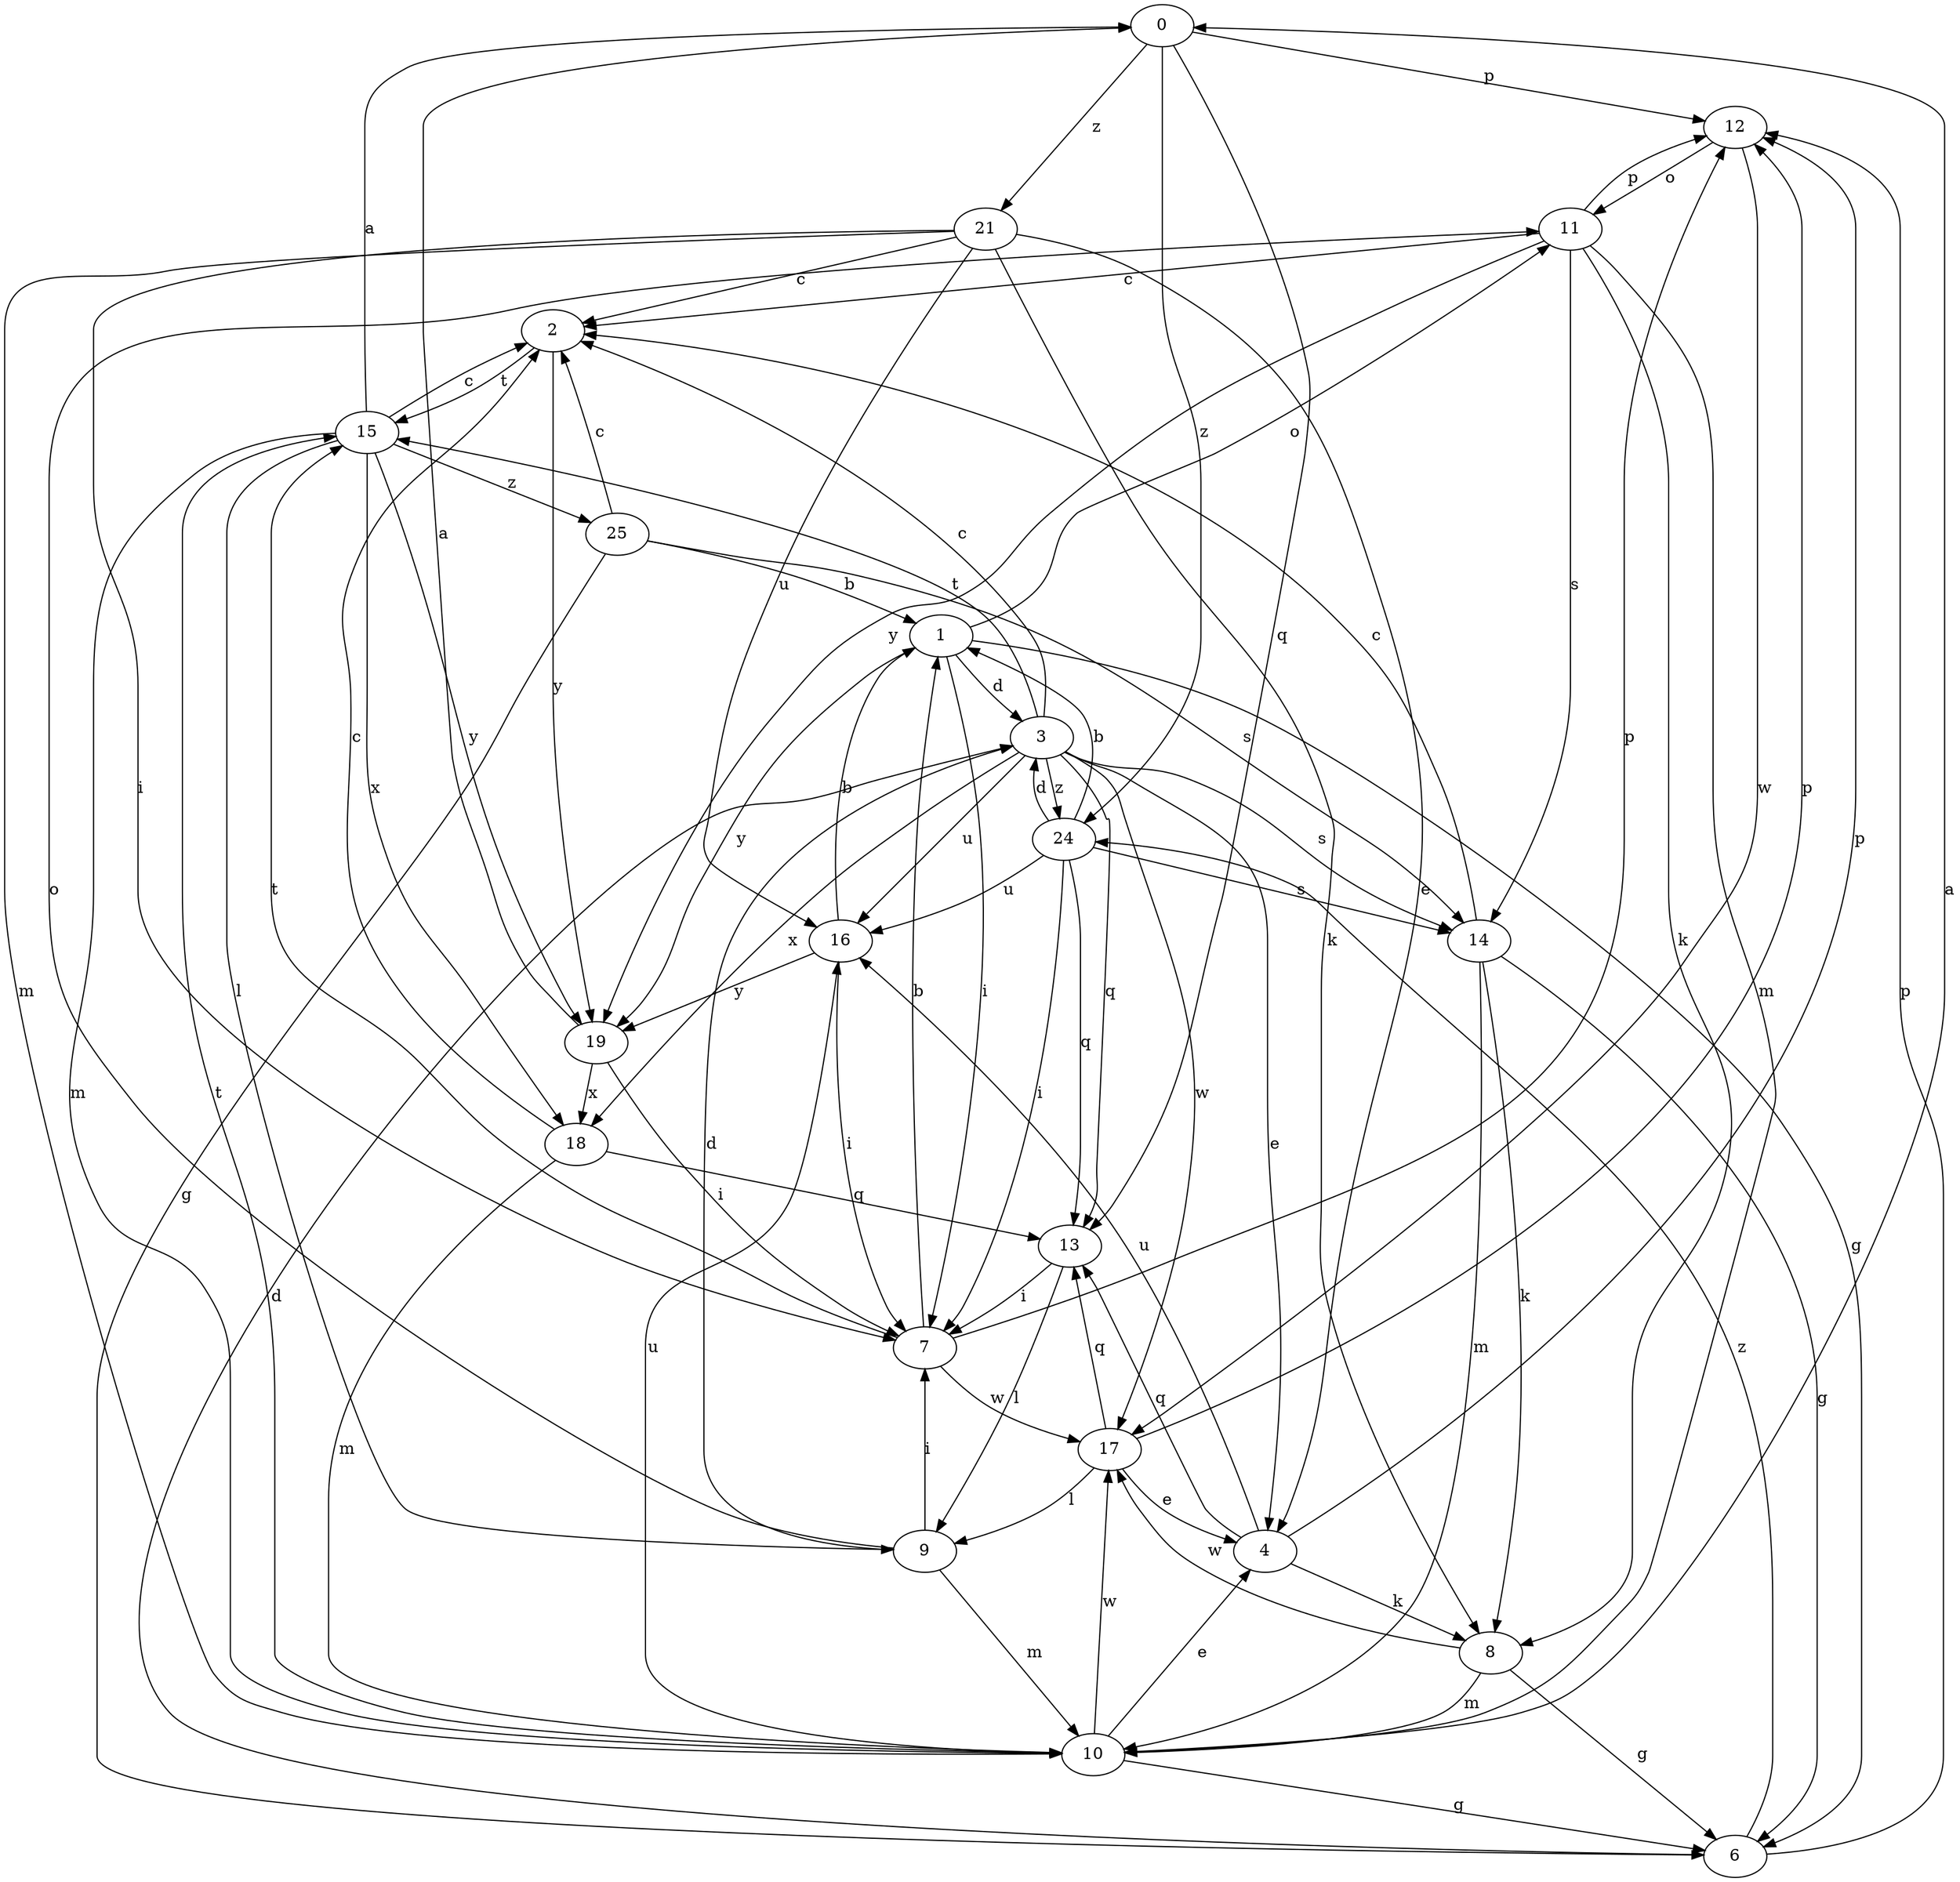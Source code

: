 strict digraph  {
0;
1;
2;
3;
4;
6;
7;
8;
9;
10;
11;
12;
13;
14;
15;
16;
17;
18;
19;
21;
24;
25;
0 -> 12  [label=p];
0 -> 13  [label=q];
0 -> 21  [label=z];
0 -> 24  [label=z];
1 -> 3  [label=d];
1 -> 6  [label=g];
1 -> 7  [label=i];
1 -> 11  [label=o];
1 -> 19  [label=y];
2 -> 15  [label=t];
2 -> 19  [label=y];
3 -> 2  [label=c];
3 -> 4  [label=e];
3 -> 13  [label=q];
3 -> 14  [label=s];
3 -> 15  [label=t];
3 -> 16  [label=u];
3 -> 17  [label=w];
3 -> 18  [label=x];
3 -> 24  [label=z];
4 -> 8  [label=k];
4 -> 12  [label=p];
4 -> 13  [label=q];
4 -> 16  [label=u];
6 -> 3  [label=d];
6 -> 12  [label=p];
6 -> 24  [label=z];
7 -> 1  [label=b];
7 -> 12  [label=p];
7 -> 15  [label=t];
7 -> 17  [label=w];
8 -> 6  [label=g];
8 -> 10  [label=m];
8 -> 17  [label=w];
9 -> 3  [label=d];
9 -> 7  [label=i];
9 -> 10  [label=m];
9 -> 11  [label=o];
10 -> 0  [label=a];
10 -> 4  [label=e];
10 -> 6  [label=g];
10 -> 15  [label=t];
10 -> 16  [label=u];
10 -> 17  [label=w];
11 -> 2  [label=c];
11 -> 8  [label=k];
11 -> 10  [label=m];
11 -> 12  [label=p];
11 -> 14  [label=s];
11 -> 19  [label=y];
12 -> 11  [label=o];
12 -> 17  [label=w];
13 -> 7  [label=i];
13 -> 9  [label=l];
14 -> 2  [label=c];
14 -> 6  [label=g];
14 -> 8  [label=k];
14 -> 10  [label=m];
15 -> 0  [label=a];
15 -> 2  [label=c];
15 -> 9  [label=l];
15 -> 10  [label=m];
15 -> 18  [label=x];
15 -> 19  [label=y];
15 -> 25  [label=z];
16 -> 1  [label=b];
16 -> 7  [label=i];
16 -> 19  [label=y];
17 -> 4  [label=e];
17 -> 9  [label=l];
17 -> 12  [label=p];
17 -> 13  [label=q];
18 -> 2  [label=c];
18 -> 10  [label=m];
18 -> 13  [label=q];
19 -> 0  [label=a];
19 -> 7  [label=i];
19 -> 18  [label=x];
21 -> 2  [label=c];
21 -> 4  [label=e];
21 -> 7  [label=i];
21 -> 8  [label=k];
21 -> 10  [label=m];
21 -> 16  [label=u];
24 -> 1  [label=b];
24 -> 3  [label=d];
24 -> 7  [label=i];
24 -> 13  [label=q];
24 -> 14  [label=s];
24 -> 16  [label=u];
25 -> 1  [label=b];
25 -> 2  [label=c];
25 -> 6  [label=g];
25 -> 14  [label=s];
}
